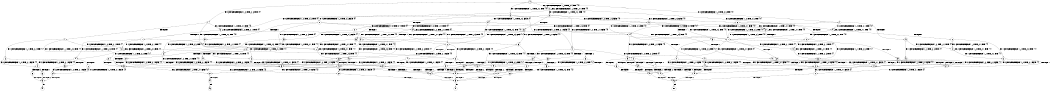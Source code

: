 digraph BCG {
size = "7, 10.5";
center = TRUE;
node [shape = circle];
0 [peripheries = 2];
0 -> 1 [label = "EX !0 !ATOMIC_EXCH_BRANCH (1, +0, TRUE, +0, 3, TRUE) !{0}"];
0 -> 2 [label = "EX !2 !ATOMIC_EXCH_BRANCH (1, +0, TRUE, +0, 1, TRUE) !{0}"];
0 -> 3 [label = "EX !1 !ATOMIC_EXCH_BRANCH (1, +1, TRUE, +0, 2, TRUE) !{0}"];
0 -> 4 [label = "EX !0 !ATOMIC_EXCH_BRANCH (1, +0, TRUE, +0, 3, TRUE) !{0}"];
1 -> 5 [label = "EX !2 !ATOMIC_EXCH_BRANCH (1, +0, TRUE, +0, 1, TRUE) !{0}"];
1 -> 6 [label = "EX !1 !ATOMIC_EXCH_BRANCH (1, +1, TRUE, +0, 2, TRUE) !{0}"];
1 -> 7 [label = "TERMINATE !0"];
2 -> 2 [label = "EX !2 !ATOMIC_EXCH_BRANCH (1, +0, TRUE, +0, 1, TRUE) !{0}"];
2 -> 5 [label = "EX !0 !ATOMIC_EXCH_BRANCH (1, +0, TRUE, +0, 3, TRUE) !{0}"];
2 -> 8 [label = "EX !1 !ATOMIC_EXCH_BRANCH (1, +1, TRUE, +0, 2, TRUE) !{0}"];
2 -> 9 [label = "EX !0 !ATOMIC_EXCH_BRANCH (1, +0, TRUE, +0, 3, TRUE) !{0}"];
3 -> 10 [label = "EX !0 !ATOMIC_EXCH_BRANCH (1, +0, TRUE, +0, 3, FALSE) !{0}"];
3 -> 11 [label = "EX !2 !ATOMIC_EXCH_BRANCH (1, +0, TRUE, +0, 1, FALSE) !{0}"];
3 -> 12 [label = "TERMINATE !1"];
3 -> 13 [label = "EX !0 !ATOMIC_EXCH_BRANCH (1, +0, TRUE, +0, 3, FALSE) !{0}"];
4 -> 9 [label = "EX !2 !ATOMIC_EXCH_BRANCH (1, +0, TRUE, +0, 1, TRUE) !{0}"];
4 -> 14 [label = "EX !1 !ATOMIC_EXCH_BRANCH (1, +1, TRUE, +0, 2, TRUE) !{0}"];
4 -> 15 [label = "TERMINATE !0"];
5 -> 5 [label = "EX !2 !ATOMIC_EXCH_BRANCH (1, +0, TRUE, +0, 1, TRUE) !{0}"];
5 -> 16 [label = "EX !1 !ATOMIC_EXCH_BRANCH (1, +1, TRUE, +0, 2, TRUE) !{0}"];
5 -> 17 [label = "TERMINATE !0"];
6 -> 18 [label = "EX !2 !ATOMIC_EXCH_BRANCH (1, +0, TRUE, +0, 1, FALSE) !{0}"];
6 -> 19 [label = "TERMINATE !0"];
6 -> 20 [label = "TERMINATE !1"];
7 -> 21 [label = "EX !2 !ATOMIC_EXCH_BRANCH (1, +0, TRUE, +0, 1, TRUE) !{1}"];
7 -> 22 [label = "EX !1 !ATOMIC_EXCH_BRANCH (1, +1, TRUE, +0, 2, TRUE) !{1}"];
7 -> 23 [label = "EX !1 !ATOMIC_EXCH_BRANCH (1, +1, TRUE, +0, 2, TRUE) !{1}"];
8 -> 11 [label = "EX !2 !ATOMIC_EXCH_BRANCH (1, +0, TRUE, +0, 1, FALSE) !{0}"];
8 -> 24 [label = "EX !0 !ATOMIC_EXCH_BRANCH (1, +0, TRUE, +0, 3, FALSE) !{0}"];
8 -> 25 [label = "TERMINATE !1"];
8 -> 26 [label = "EX !0 !ATOMIC_EXCH_BRANCH (1, +0, TRUE, +0, 3, FALSE) !{0}"];
9 -> 9 [label = "EX !2 !ATOMIC_EXCH_BRANCH (1, +0, TRUE, +0, 1, TRUE) !{0}"];
9 -> 27 [label = "EX !1 !ATOMIC_EXCH_BRANCH (1, +1, TRUE, +0, 2, TRUE) !{0}"];
9 -> 28 [label = "TERMINATE !0"];
10 -> 6 [label = "EX !0 !ATOMIC_EXCH_BRANCH (1, +1, TRUE, +0, 3, TRUE) !{0}"];
10 -> 29 [label = "EX !2 !ATOMIC_EXCH_BRANCH (1, +0, TRUE, +0, 1, TRUE) !{0}"];
10 -> 30 [label = "TERMINATE !1"];
10 -> 14 [label = "EX !0 !ATOMIC_EXCH_BRANCH (1, +1, TRUE, +0, 3, TRUE) !{0}"];
11 -> 31 [label = "EX !0 !ATOMIC_EXCH_BRANCH (1, +0, TRUE, +0, 3, TRUE) !{0}"];
11 -> 32 [label = "TERMINATE !2"];
11 -> 33 [label = "TERMINATE !1"];
11 -> 34 [label = "EX !0 !ATOMIC_EXCH_BRANCH (1, +0, TRUE, +0, 3, TRUE) !{0}"];
12 -> 35 [label = "EX !0 !ATOMIC_EXCH_BRANCH (1, +0, TRUE, +0, 3, FALSE) !{1}"];
12 -> 36 [label = "EX !2 !ATOMIC_EXCH_BRANCH (1, +0, TRUE, +0, 1, FALSE) !{1}"];
13 -> 37 [label = "EX !2 !ATOMIC_EXCH_BRANCH (1, +0, TRUE, +0, 1, TRUE) !{0}"];
13 -> 38 [label = "TERMINATE !1"];
13 -> 14 [label = "EX !0 !ATOMIC_EXCH_BRANCH (1, +1, TRUE, +0, 3, TRUE) !{0}"];
14 -> 39 [label = "EX !2 !ATOMIC_EXCH_BRANCH (1, +0, TRUE, +0, 1, FALSE) !{0}"];
14 -> 40 [label = "TERMINATE !0"];
14 -> 41 [label = "TERMINATE !1"];
15 -> 42 [label = "EX !2 !ATOMIC_EXCH_BRANCH (1, +0, TRUE, +0, 1, TRUE) !{1}"];
15 -> 43 [label = "EX !1 !ATOMIC_EXCH_BRANCH (1, +1, TRUE, +0, 2, TRUE) !{1}"];
16 -> 18 [label = "EX !2 !ATOMIC_EXCH_BRANCH (1, +0, TRUE, +0, 1, FALSE) !{0}"];
16 -> 44 [label = "TERMINATE !0"];
16 -> 45 [label = "TERMINATE !1"];
17 -> 46 [label = "EX !1 !ATOMIC_EXCH_BRANCH (1, +1, TRUE, +0, 2, TRUE) !{1}"];
17 -> 21 [label = "EX !2 !ATOMIC_EXCH_BRANCH (1, +0, TRUE, +0, 1, TRUE) !{1}"];
17 -> 47 [label = "EX !1 !ATOMIC_EXCH_BRANCH (1, +1, TRUE, +0, 2, TRUE) !{1}"];
18 -> 48 [label = "TERMINATE !0"];
18 -> 49 [label = "TERMINATE !2"];
18 -> 50 [label = "TERMINATE !1"];
19 -> 51 [label = "EX !2 !ATOMIC_EXCH_BRANCH (1, +0, TRUE, +0, 1, FALSE) !{1}"];
19 -> 52 [label = "TERMINATE !1"];
20 -> 53 [label = "EX !2 !ATOMIC_EXCH_BRANCH (1, +0, TRUE, +0, 1, FALSE) !{1}"];
20 -> 52 [label = "TERMINATE !0"];
21 -> 21 [label = "EX !2 !ATOMIC_EXCH_BRANCH (1, +0, TRUE, +0, 1, TRUE) !{1}"];
21 -> 46 [label = "EX !1 !ATOMIC_EXCH_BRANCH (1, +1, TRUE, +0, 2, TRUE) !{1}"];
21 -> 47 [label = "EX !1 !ATOMIC_EXCH_BRANCH (1, +1, TRUE, +0, 2, TRUE) !{1}"];
22 -> 51 [label = "EX !2 !ATOMIC_EXCH_BRANCH (1, +0, TRUE, +0, 1, FALSE) !{1}"];
22 -> 52 [label = "TERMINATE !1"];
23 -> 54 [label = "EX !2 !ATOMIC_EXCH_BRANCH (1, +0, TRUE, +0, 1, FALSE) !{1}"];
23 -> 55 [label = "TERMINATE !1"];
24 -> 16 [label = "EX !0 !ATOMIC_EXCH_BRANCH (1, +1, TRUE, +0, 3, TRUE) !{0}"];
24 -> 29 [label = "EX !2 !ATOMIC_EXCH_BRANCH (1, +0, TRUE, +0, 1, TRUE) !{0}"];
24 -> 56 [label = "TERMINATE !1"];
24 -> 27 [label = "EX !0 !ATOMIC_EXCH_BRANCH (1, +1, TRUE, +0, 3, TRUE) !{0}"];
25 -> 57 [label = "EX !0 !ATOMIC_EXCH_BRANCH (1, +0, TRUE, +0, 3, FALSE) !{1}"];
25 -> 36 [label = "EX !2 !ATOMIC_EXCH_BRANCH (1, +0, TRUE, +0, 1, FALSE) !{1}"];
26 -> 37 [label = "EX !2 !ATOMIC_EXCH_BRANCH (1, +0, TRUE, +0, 1, TRUE) !{0}"];
26 -> 58 [label = "TERMINATE !1"];
26 -> 27 [label = "EX !0 !ATOMIC_EXCH_BRANCH (1, +1, TRUE, +0, 3, TRUE) !{0}"];
27 -> 39 [label = "EX !2 !ATOMIC_EXCH_BRANCH (1, +0, TRUE, +0, 1, FALSE) !{0}"];
27 -> 59 [label = "TERMINATE !0"];
27 -> 60 [label = "TERMINATE !1"];
28 -> 61 [label = "EX !1 !ATOMIC_EXCH_BRANCH (1, +1, TRUE, +0, 2, TRUE) !{1}"];
28 -> 42 [label = "EX !2 !ATOMIC_EXCH_BRANCH (1, +0, TRUE, +0, 1, TRUE) !{1}"];
29 -> 16 [label = "EX !0 !ATOMIC_EXCH_BRANCH (1, +1, TRUE, +0, 3, TRUE) !{0}"];
29 -> 29 [label = "EX !2 !ATOMIC_EXCH_BRANCH (1, +0, TRUE, +0, 1, TRUE) !{0}"];
29 -> 56 [label = "TERMINATE !1"];
29 -> 27 [label = "EX !0 !ATOMIC_EXCH_BRANCH (1, +1, TRUE, +0, 3, TRUE) !{0}"];
30 -> 62 [label = "EX !2 !ATOMIC_EXCH_BRANCH (1, +0, TRUE, +0, 1, TRUE) !{1}"];
30 -> 63 [label = "EX !0 !ATOMIC_EXCH_BRANCH (1, +1, TRUE, +0, 3, TRUE) !{1}"];
31 -> 48 [label = "TERMINATE !0"];
31 -> 49 [label = "TERMINATE !2"];
31 -> 50 [label = "TERMINATE !1"];
32 -> 64 [label = "EX !0 !ATOMIC_EXCH_BRANCH (1, +0, TRUE, +0, 3, TRUE) !{1}"];
32 -> 65 [label = "TERMINATE !1"];
33 -> 66 [label = "EX !0 !ATOMIC_EXCH_BRANCH (1, +0, TRUE, +0, 3, TRUE) !{1}"];
33 -> 65 [label = "TERMINATE !2"];
34 -> 67 [label = "TERMINATE !0"];
34 -> 68 [label = "TERMINATE !2"];
34 -> 69 [label = "TERMINATE !1"];
35 -> 63 [label = "EX !0 !ATOMIC_EXCH_BRANCH (1, +1, TRUE, +0, 3, TRUE) !{1}"];
35 -> 62 [label = "EX !2 !ATOMIC_EXCH_BRANCH (1, +0, TRUE, +0, 1, TRUE) !{1}"];
36 -> 66 [label = "EX !0 !ATOMIC_EXCH_BRANCH (1, +0, TRUE, +0, 3, TRUE) !{1}"];
36 -> 65 [label = "TERMINATE !2"];
37 -> 37 [label = "EX !2 !ATOMIC_EXCH_BRANCH (1, +0, TRUE, +0, 1, TRUE) !{0}"];
37 -> 58 [label = "TERMINATE !1"];
37 -> 27 [label = "EX !0 !ATOMIC_EXCH_BRANCH (1, +1, TRUE, +0, 3, TRUE) !{0}"];
38 -> 70 [label = "EX !2 !ATOMIC_EXCH_BRANCH (1, +0, TRUE, +0, 1, TRUE) !{1}"];
38 -> 71 [label = "EX !0 !ATOMIC_EXCH_BRANCH (1, +1, TRUE, +0, 3, TRUE) !{1}"];
39 -> 67 [label = "TERMINATE !0"];
39 -> 68 [label = "TERMINATE !2"];
39 -> 69 [label = "TERMINATE !1"];
40 -> 72 [label = "EX !2 !ATOMIC_EXCH_BRANCH (1, +0, TRUE, +0, 1, FALSE) !{1}"];
40 -> 73 [label = "TERMINATE !1"];
41 -> 74 [label = "EX !2 !ATOMIC_EXCH_BRANCH (1, +0, TRUE, +0, 1, FALSE) !{1}"];
41 -> 73 [label = "TERMINATE !0"];
42 -> 42 [label = "EX !2 !ATOMIC_EXCH_BRANCH (1, +0, TRUE, +0, 1, TRUE) !{1}"];
42 -> 61 [label = "EX !1 !ATOMIC_EXCH_BRANCH (1, +1, TRUE, +0, 2, TRUE) !{1}"];
43 -> 72 [label = "EX !2 !ATOMIC_EXCH_BRANCH (1, +0, TRUE, +0, 1, FALSE) !{1}"];
43 -> 73 [label = "TERMINATE !1"];
44 -> 75 [label = "TERMINATE !1"];
44 -> 51 [label = "EX !2 !ATOMIC_EXCH_BRANCH (1, +0, TRUE, +0, 1, FALSE) !{1}"];
45 -> 75 [label = "TERMINATE !0"];
45 -> 53 [label = "EX !2 !ATOMIC_EXCH_BRANCH (1, +0, TRUE, +0, 1, FALSE) !{1}"];
46 -> 51 [label = "EX !2 !ATOMIC_EXCH_BRANCH (1, +0, TRUE, +0, 1, FALSE) !{1}"];
46 -> 75 [label = "TERMINATE !1"];
47 -> 54 [label = "EX !2 !ATOMIC_EXCH_BRANCH (1, +0, TRUE, +0, 1, FALSE) !{1}"];
47 -> 76 [label = "TERMINATE !1"];
48 -> 77 [label = "TERMINATE !2"];
48 -> 78 [label = "TERMINATE !1"];
49 -> 77 [label = "TERMINATE !0"];
49 -> 79 [label = "TERMINATE !1"];
50 -> 78 [label = "TERMINATE !0"];
50 -> 79 [label = "TERMINATE !2"];
51 -> 77 [label = "TERMINATE !2"];
51 -> 78 [label = "TERMINATE !1"];
52 -> 80 [label = "EX !2 !ATOMIC_EXCH_BRANCH (1, +0, TRUE, +0, 1, FALSE) !{2}"];
52 -> 81 [label = "EX !2 !ATOMIC_EXCH_BRANCH (1, +0, TRUE, +0, 1, FALSE) !{2}"];
53 -> 78 [label = "TERMINATE !0"];
53 -> 79 [label = "TERMINATE !2"];
54 -> 82 [label = "TERMINATE !2"];
54 -> 83 [label = "TERMINATE !1"];
55 -> 84 [label = "EX !2 !ATOMIC_EXCH_BRANCH (1, +0, TRUE, +0, 1, FALSE) !{2}"];
56 -> 85 [label = "EX !0 !ATOMIC_EXCH_BRANCH (1, +1, TRUE, +0, 3, TRUE) !{1}"];
56 -> 62 [label = "EX !2 !ATOMIC_EXCH_BRANCH (1, +0, TRUE, +0, 1, TRUE) !{1}"];
57 -> 85 [label = "EX !0 !ATOMIC_EXCH_BRANCH (1, +1, TRUE, +0, 3, TRUE) !{1}"];
57 -> 62 [label = "EX !2 !ATOMIC_EXCH_BRANCH (1, +0, TRUE, +0, 1, TRUE) !{1}"];
58 -> 86 [label = "EX !0 !ATOMIC_EXCH_BRANCH (1, +1, TRUE, +0, 3, TRUE) !{1}"];
58 -> 70 [label = "EX !2 !ATOMIC_EXCH_BRANCH (1, +0, TRUE, +0, 1, TRUE) !{1}"];
59 -> 87 [label = "TERMINATE !1"];
59 -> 72 [label = "EX !2 !ATOMIC_EXCH_BRANCH (1, +0, TRUE, +0, 1, FALSE) !{1}"];
60 -> 87 [label = "TERMINATE !0"];
60 -> 74 [label = "EX !2 !ATOMIC_EXCH_BRANCH (1, +0, TRUE, +0, 1, FALSE) !{1}"];
61 -> 72 [label = "EX !2 !ATOMIC_EXCH_BRANCH (1, +0, TRUE, +0, 1, FALSE) !{1}"];
61 -> 87 [label = "TERMINATE !1"];
62 -> 85 [label = "EX !0 !ATOMIC_EXCH_BRANCH (1, +1, TRUE, +0, 3, TRUE) !{1}"];
62 -> 62 [label = "EX !2 !ATOMIC_EXCH_BRANCH (1, +0, TRUE, +0, 1, TRUE) !{1}"];
63 -> 53 [label = "EX !2 !ATOMIC_EXCH_BRANCH (1, +0, TRUE, +0, 1, FALSE) !{1}"];
63 -> 52 [label = "TERMINATE !0"];
64 -> 77 [label = "TERMINATE !0"];
64 -> 79 [label = "TERMINATE !1"];
65 -> 88 [label = "EX !0 !ATOMIC_EXCH_BRANCH (1, +0, TRUE, +0, 3, TRUE) !{2}"];
66 -> 78 [label = "TERMINATE !0"];
66 -> 79 [label = "TERMINATE !2"];
67 -> 89 [label = "TERMINATE !2"];
67 -> 90 [label = "TERMINATE !1"];
68 -> 89 [label = "TERMINATE !0"];
68 -> 91 [label = "TERMINATE !1"];
69 -> 90 [label = "TERMINATE !0"];
69 -> 91 [label = "TERMINATE !2"];
70 -> 86 [label = "EX !0 !ATOMIC_EXCH_BRANCH (1, +1, TRUE, +0, 3, TRUE) !{1}"];
70 -> 70 [label = "EX !2 !ATOMIC_EXCH_BRANCH (1, +0, TRUE, +0, 1, TRUE) !{1}"];
71 -> 74 [label = "EX !2 !ATOMIC_EXCH_BRANCH (1, +0, TRUE, +0, 1, FALSE) !{1}"];
71 -> 73 [label = "TERMINATE !0"];
72 -> 89 [label = "TERMINATE !2"];
72 -> 90 [label = "TERMINATE !1"];
73 -> 92 [label = "EX !2 !ATOMIC_EXCH_BRANCH (1, +0, TRUE, +0, 1, FALSE) !{2}"];
74 -> 90 [label = "TERMINATE !0"];
74 -> 91 [label = "TERMINATE !2"];
75 -> 80 [label = "EX !2 !ATOMIC_EXCH_BRANCH (1, +0, TRUE, +0, 1, FALSE) !{2}"];
75 -> 81 [label = "EX !2 !ATOMIC_EXCH_BRANCH (1, +0, TRUE, +0, 1, FALSE) !{2}"];
76 -> 84 [label = "EX !2 !ATOMIC_EXCH_BRANCH (1, +0, TRUE, +0, 1, FALSE) !{2}"];
77 -> 93 [label = "TERMINATE !1"];
78 -> 93 [label = "TERMINATE !2"];
79 -> 93 [label = "TERMINATE !0"];
80 -> 93 [label = "TERMINATE !2"];
81 -> 94 [label = "TERMINATE !2"];
82 -> 95 [label = "TERMINATE !1"];
83 -> 95 [label = "TERMINATE !2"];
84 -> 95 [label = "TERMINATE !2"];
85 -> 53 [label = "EX !2 !ATOMIC_EXCH_BRANCH (1, +0, TRUE, +0, 1, FALSE) !{1}"];
85 -> 75 [label = "TERMINATE !0"];
86 -> 74 [label = "EX !2 !ATOMIC_EXCH_BRANCH (1, +0, TRUE, +0, 1, FALSE) !{1}"];
86 -> 87 [label = "TERMINATE !0"];
87 -> 92 [label = "EX !2 !ATOMIC_EXCH_BRANCH (1, +0, TRUE, +0, 1, FALSE) !{2}"];
88 -> 93 [label = "TERMINATE !0"];
89 -> 96 [label = "TERMINATE !1"];
90 -> 96 [label = "TERMINATE !2"];
91 -> 96 [label = "TERMINATE !0"];
92 -> 96 [label = "TERMINATE !2"];
93 -> 97 [label = "exit"];
94 -> 98 [label = "exit"];
95 -> 99 [label = "exit"];
96 -> 100 [label = "exit"];
}
